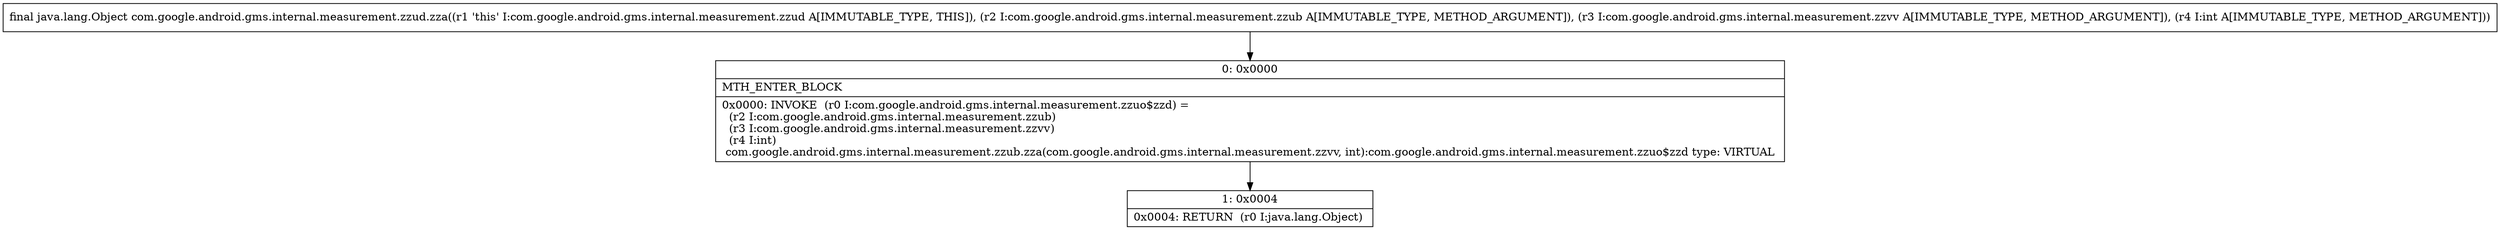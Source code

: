 digraph "CFG forcom.google.android.gms.internal.measurement.zzud.zza(Lcom\/google\/android\/gms\/internal\/measurement\/zzub;Lcom\/google\/android\/gms\/internal\/measurement\/zzvv;I)Ljava\/lang\/Object;" {
Node_0 [shape=record,label="{0\:\ 0x0000|MTH_ENTER_BLOCK\l|0x0000: INVOKE  (r0 I:com.google.android.gms.internal.measurement.zzuo$zzd) = \l  (r2 I:com.google.android.gms.internal.measurement.zzub)\l  (r3 I:com.google.android.gms.internal.measurement.zzvv)\l  (r4 I:int)\l com.google.android.gms.internal.measurement.zzub.zza(com.google.android.gms.internal.measurement.zzvv, int):com.google.android.gms.internal.measurement.zzuo$zzd type: VIRTUAL \l}"];
Node_1 [shape=record,label="{1\:\ 0x0004|0x0004: RETURN  (r0 I:java.lang.Object) \l}"];
MethodNode[shape=record,label="{final java.lang.Object com.google.android.gms.internal.measurement.zzud.zza((r1 'this' I:com.google.android.gms.internal.measurement.zzud A[IMMUTABLE_TYPE, THIS]), (r2 I:com.google.android.gms.internal.measurement.zzub A[IMMUTABLE_TYPE, METHOD_ARGUMENT]), (r3 I:com.google.android.gms.internal.measurement.zzvv A[IMMUTABLE_TYPE, METHOD_ARGUMENT]), (r4 I:int A[IMMUTABLE_TYPE, METHOD_ARGUMENT])) }"];
MethodNode -> Node_0;
Node_0 -> Node_1;
}

